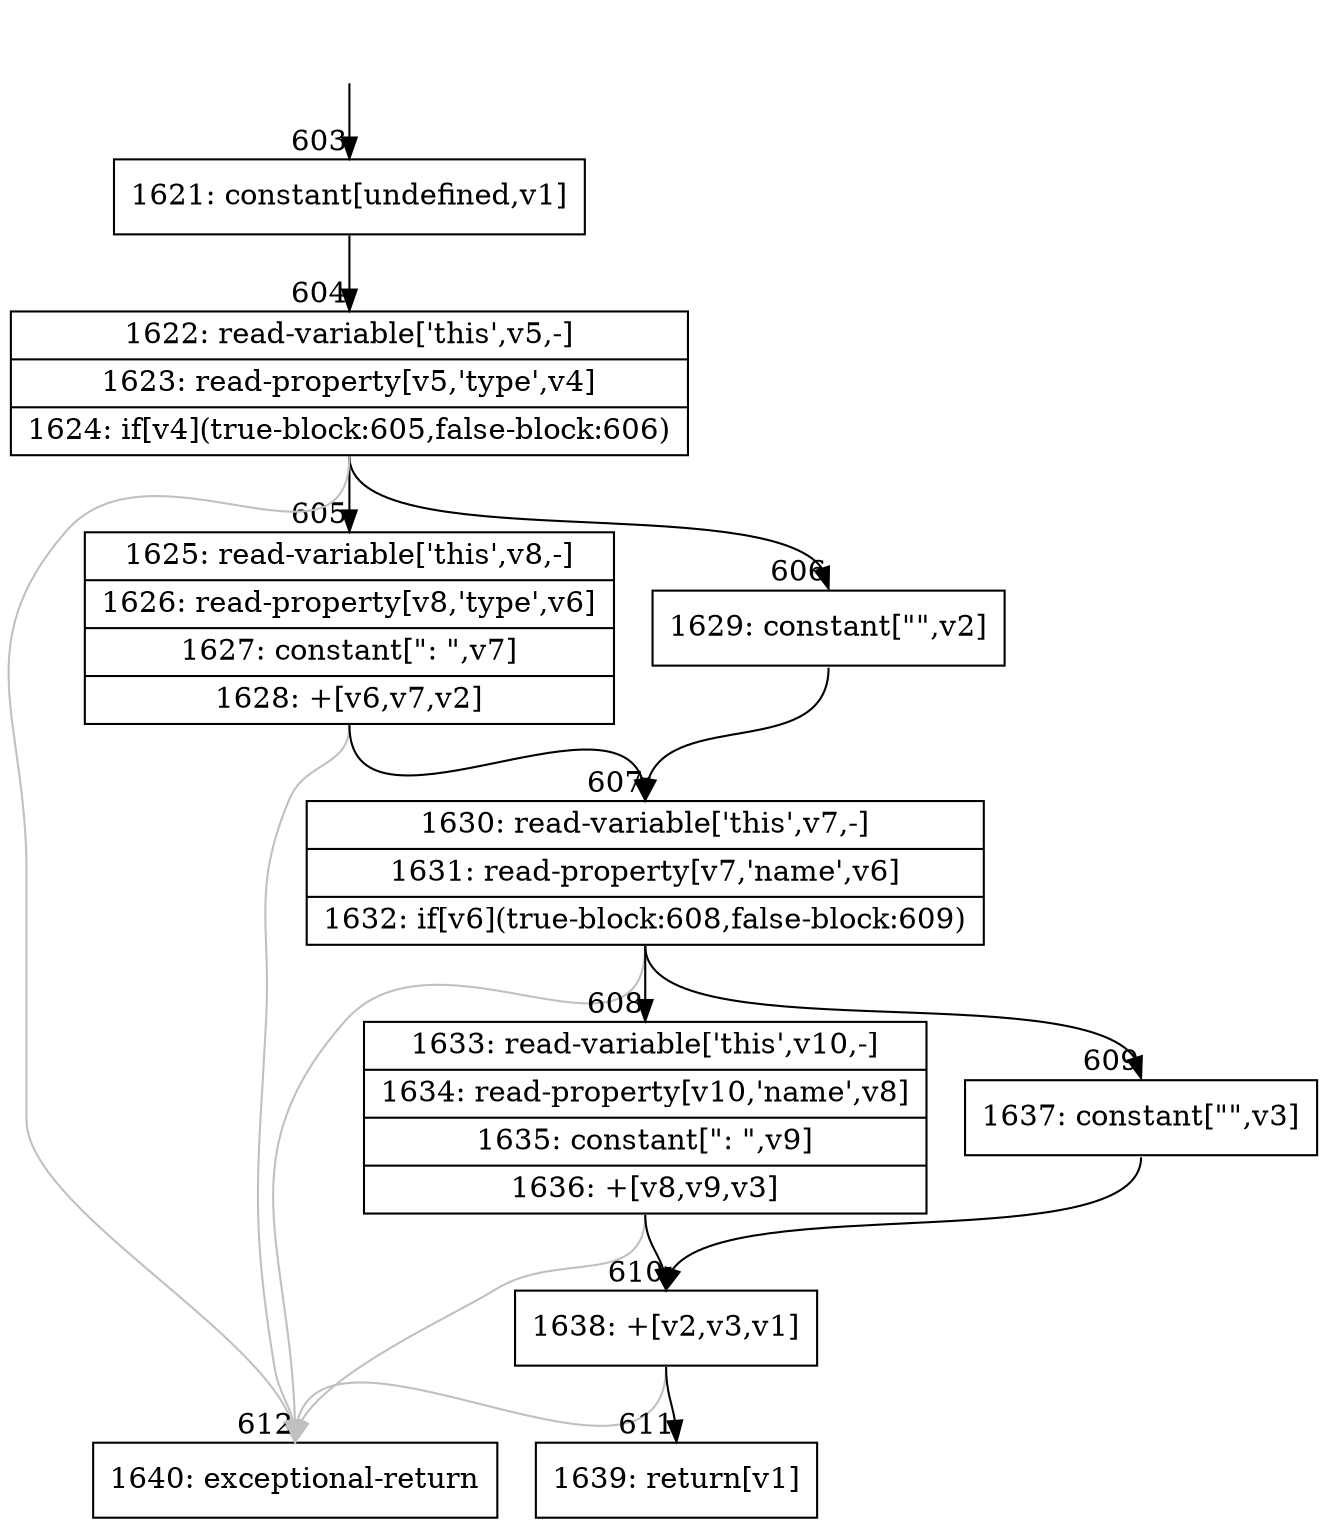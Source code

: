 digraph {
rankdir="TD"
BB_entry60[shape=none,label=""];
BB_entry60 -> BB603 [tailport=s, headport=n, headlabel="    603"]
BB603 [shape=record label="{1621: constant[undefined,v1]}" ] 
BB603 -> BB604 [tailport=s, headport=n, headlabel="      604"]
BB604 [shape=record label="{1622: read-variable['this',v5,-]|1623: read-property[v5,'type',v4]|1624: if[v4](true-block:605,false-block:606)}" ] 
BB604 -> BB605 [tailport=s, headport=n, headlabel="      605"]
BB604 -> BB606 [tailport=s, headport=n, headlabel="      606"]
BB604 -> BB612 [tailport=s, headport=n, color=gray, headlabel="      612"]
BB605 [shape=record label="{1625: read-variable['this',v8,-]|1626: read-property[v8,'type',v6]|1627: constant[\": \",v7]|1628: +[v6,v7,v2]}" ] 
BB605 -> BB607 [tailport=s, headport=n, headlabel="      607"]
BB605 -> BB612 [tailport=s, headport=n, color=gray]
BB606 [shape=record label="{1629: constant[\"\",v2]}" ] 
BB606 -> BB607 [tailport=s, headport=n]
BB607 [shape=record label="{1630: read-variable['this',v7,-]|1631: read-property[v7,'name',v6]|1632: if[v6](true-block:608,false-block:609)}" ] 
BB607 -> BB608 [tailport=s, headport=n, headlabel="      608"]
BB607 -> BB609 [tailport=s, headport=n, headlabel="      609"]
BB607 -> BB612 [tailport=s, headport=n, color=gray]
BB608 [shape=record label="{1633: read-variable['this',v10,-]|1634: read-property[v10,'name',v8]|1635: constant[\": \",v9]|1636: +[v8,v9,v3]}" ] 
BB608 -> BB610 [tailport=s, headport=n, headlabel="      610"]
BB608 -> BB612 [tailport=s, headport=n, color=gray]
BB609 [shape=record label="{1637: constant[\"\",v3]}" ] 
BB609 -> BB610 [tailport=s, headport=n]
BB610 [shape=record label="{1638: +[v2,v3,v1]}" ] 
BB610 -> BB611 [tailport=s, headport=n, headlabel="      611"]
BB610 -> BB612 [tailport=s, headport=n, color=gray]
BB611 [shape=record label="{1639: return[v1]}" ] 
BB612 [shape=record label="{1640: exceptional-return}" ] 
//#$~ 518
}
